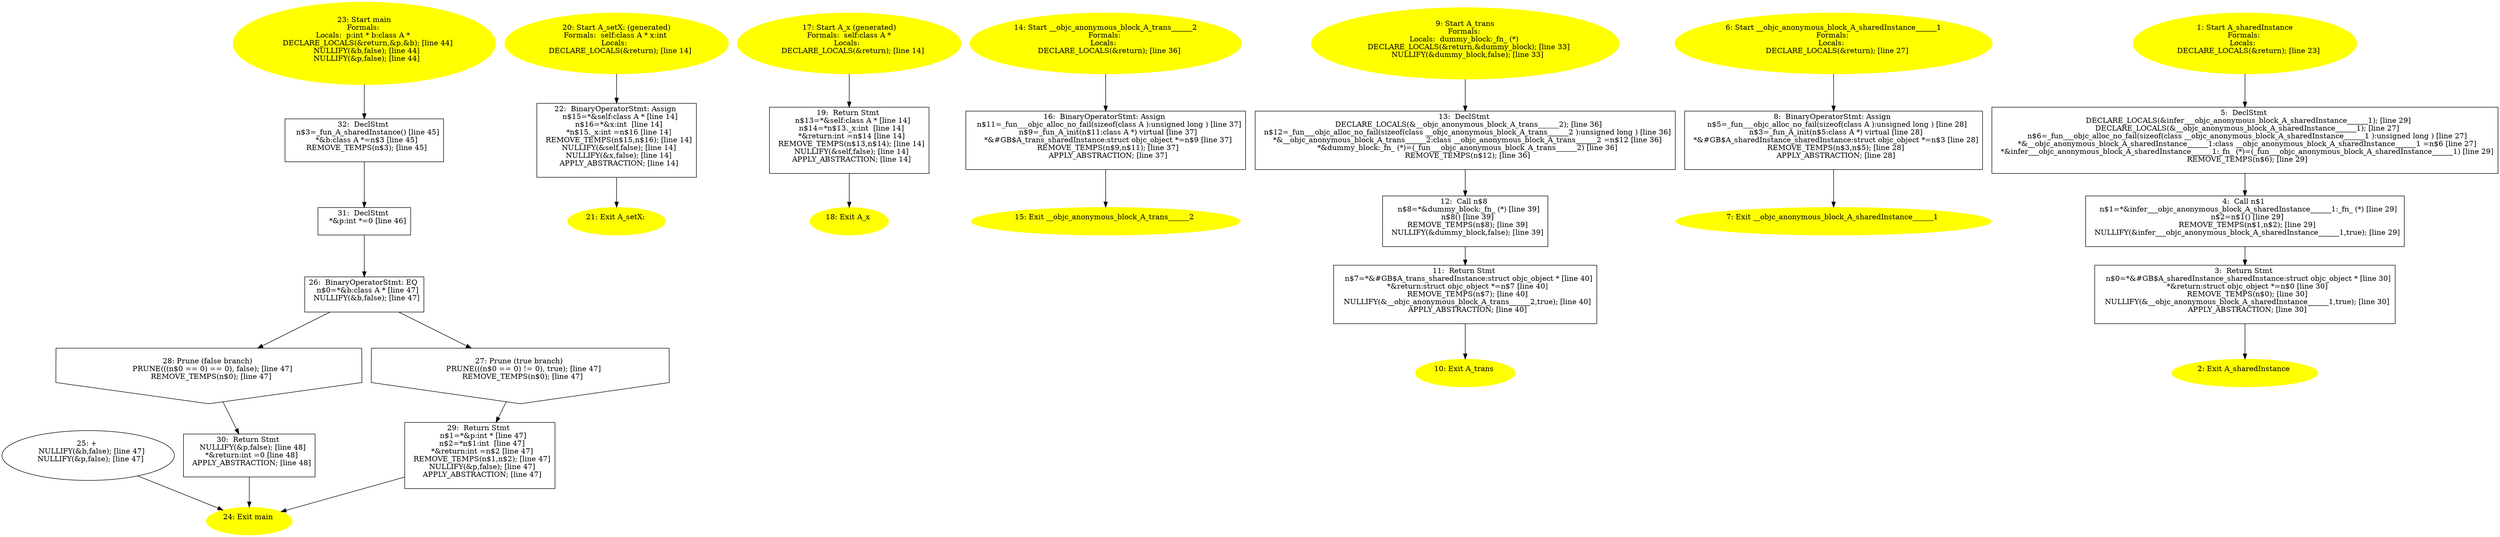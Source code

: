 digraph iCFG {
32 [label="32:  DeclStmt \n   n$3=_fun_A_sharedInstance() [line 45]\n  *&b:class A *=n$3 [line 45]\n  REMOVE_TEMPS(n$3); [line 45]\n " shape="box"]
	

	 32 -> 31 ;
31 [label="31:  DeclStmt \n   *&p:int *=0 [line 46]\n " shape="box"]
	

	 31 -> 26 ;
30 [label="30:  Return Stmt \n   NULLIFY(&p,false); [line 48]\n  *&return:int =0 [line 48]\n  APPLY_ABSTRACTION; [line 48]\n " shape="box"]
	

	 30 -> 24 ;
29 [label="29:  Return Stmt \n   n$1=*&p:int * [line 47]\n  n$2=*n$1:int  [line 47]\n  *&return:int =n$2 [line 47]\n  REMOVE_TEMPS(n$1,n$2); [line 47]\n  NULLIFY(&p,false); [line 47]\n  APPLY_ABSTRACTION; [line 47]\n " shape="box"]
	

	 29 -> 24 ;
28 [label="28: Prune (false branch) \n   PRUNE(((n$0 == 0) == 0), false); [line 47]\n  REMOVE_TEMPS(n$0); [line 47]\n " shape="invhouse"]
	

	 28 -> 30 ;
27 [label="27: Prune (true branch) \n   PRUNE(((n$0 == 0) != 0), true); [line 47]\n  REMOVE_TEMPS(n$0); [line 47]\n " shape="invhouse"]
	

	 27 -> 29 ;
26 [label="26:  BinaryOperatorStmt: EQ \n   n$0=*&b:class A * [line 47]\n  NULLIFY(&b,false); [line 47]\n " shape="box"]
	

	 26 -> 27 ;
	 26 -> 28 ;
25 [label="25: + \n   NULLIFY(&b,false); [line 47]\n  NULLIFY(&p,false); [line 47]\n " ]
	

	 25 -> 24 ;
24 [label="24: Exit main \n  " color=yellow style=filled]
	

23 [label="23: Start main\nFormals: \nLocals:  p:int * b:class A * \n   DECLARE_LOCALS(&return,&p,&b); [line 44]\n  NULLIFY(&b,false); [line 44]\n  NULLIFY(&p,false); [line 44]\n " color=yellow style=filled]
	

	 23 -> 32 ;
22 [label="22:  BinaryOperatorStmt: Assign \n   n$15=*&self:class A * [line 14]\n  n$16=*&x:int  [line 14]\n  *n$15._x:int =n$16 [line 14]\n  REMOVE_TEMPS(n$15,n$16); [line 14]\n  NULLIFY(&self,false); [line 14]\n  NULLIFY(&x,false); [line 14]\n  APPLY_ABSTRACTION; [line 14]\n " shape="box"]
	

	 22 -> 21 ;
21 [label="21: Exit A_setX: \n  " color=yellow style=filled]
	

20 [label="20: Start A_setX: (generated)\nFormals:  self:class A * x:int \nLocals:  \n   DECLARE_LOCALS(&return); [line 14]\n " color=yellow style=filled]
	

	 20 -> 22 ;
19 [label="19:  Return Stmt \n   n$13=*&self:class A * [line 14]\n  n$14=*n$13._x:int  [line 14]\n  *&return:int =n$14 [line 14]\n  REMOVE_TEMPS(n$13,n$14); [line 14]\n  NULLIFY(&self,false); [line 14]\n  APPLY_ABSTRACTION; [line 14]\n " shape="box"]
	

	 19 -> 18 ;
18 [label="18: Exit A_x \n  " color=yellow style=filled]
	

17 [label="17: Start A_x (generated)\nFormals:  self:class A *\nLocals:  \n   DECLARE_LOCALS(&return); [line 14]\n " color=yellow style=filled]
	

	 17 -> 19 ;
16 [label="16:  BinaryOperatorStmt: Assign \n   n$11=_fun___objc_alloc_no_fail(sizeof(class A ):unsigned long ) [line 37]\n  n$9=_fun_A_init(n$11:class A *) virtual [line 37]\n  *&#GB$A_trans_sharedInstance:struct objc_object *=n$9 [line 37]\n  REMOVE_TEMPS(n$9,n$11); [line 37]\n  APPLY_ABSTRACTION; [line 37]\n " shape="box"]
	

	 16 -> 15 ;
15 [label="15: Exit __objc_anonymous_block_A_trans______2 \n  " color=yellow style=filled]
	

14 [label="14: Start __objc_anonymous_block_A_trans______2\nFormals: \nLocals:  \n   DECLARE_LOCALS(&return); [line 36]\n " color=yellow style=filled]
	

	 14 -> 16 ;
13 [label="13:  DeclStmt \n   DECLARE_LOCALS(&__objc_anonymous_block_A_trans______2); [line 36]\n  n$12=_fun___objc_alloc_no_fail(sizeof(class __objc_anonymous_block_A_trans______2 ):unsigned long ) [line 36]\n  *&__objc_anonymous_block_A_trans______2:class __objc_anonymous_block_A_trans______2 =n$12 [line 36]\n  *&dummy_block:_fn_ (*)=(_fun___objc_anonymous_block_A_trans______2) [line 36]\n  REMOVE_TEMPS(n$12); [line 36]\n " shape="box"]
	

	 13 -> 12 ;
12 [label="12:  Call n$8 \n   n$8=*&dummy_block:_fn_ (*) [line 39]\n  n$8() [line 39]\n  REMOVE_TEMPS(n$8); [line 39]\n  NULLIFY(&dummy_block,false); [line 39]\n " shape="box"]
	

	 12 -> 11 ;
11 [label="11:  Return Stmt \n   n$7=*&#GB$A_trans_sharedInstance:struct objc_object * [line 40]\n  *&return:struct objc_object *=n$7 [line 40]\n  REMOVE_TEMPS(n$7); [line 40]\n  NULLIFY(&__objc_anonymous_block_A_trans______2,true); [line 40]\n  APPLY_ABSTRACTION; [line 40]\n " shape="box"]
	

	 11 -> 10 ;
10 [label="10: Exit A_trans \n  " color=yellow style=filled]
	

9 [label="9: Start A_trans\nFormals: \nLocals:  dummy_block:_fn_ (*) \n   DECLARE_LOCALS(&return,&dummy_block); [line 33]\n  NULLIFY(&dummy_block,false); [line 33]\n " color=yellow style=filled]
	

	 9 -> 13 ;
8 [label="8:  BinaryOperatorStmt: Assign \n   n$5=_fun___objc_alloc_no_fail(sizeof(class A ):unsigned long ) [line 28]\n  n$3=_fun_A_init(n$5:class A *) virtual [line 28]\n  *&#GB$A_sharedInstance_sharedInstance:struct objc_object *=n$3 [line 28]\n  REMOVE_TEMPS(n$3,n$5); [line 28]\n  APPLY_ABSTRACTION; [line 28]\n " shape="box"]
	

	 8 -> 7 ;
7 [label="7: Exit __objc_anonymous_block_A_sharedInstance______1 \n  " color=yellow style=filled]
	

6 [label="6: Start __objc_anonymous_block_A_sharedInstance______1\nFormals: \nLocals:  \n   DECLARE_LOCALS(&return); [line 27]\n " color=yellow style=filled]
	

	 6 -> 8 ;
5 [label="5:  DeclStmt \n   DECLARE_LOCALS(&infer___objc_anonymous_block_A_sharedInstance______1); [line 29]\n  DECLARE_LOCALS(&__objc_anonymous_block_A_sharedInstance______1); [line 27]\n  n$6=_fun___objc_alloc_no_fail(sizeof(class __objc_anonymous_block_A_sharedInstance______1 ):unsigned long ) [line 27]\n  *&__objc_anonymous_block_A_sharedInstance______1:class __objc_anonymous_block_A_sharedInstance______1 =n$6 [line 27]\n  *&infer___objc_anonymous_block_A_sharedInstance______1:_fn_ (*)=(_fun___objc_anonymous_block_A_sharedInstance______1) [line 29]\n  REMOVE_TEMPS(n$6); [line 29]\n " shape="box"]
	

	 5 -> 4 ;
4 [label="4:  Call n$1 \n   n$1=*&infer___objc_anonymous_block_A_sharedInstance______1:_fn_ (*) [line 29]\n  n$2=n$1() [line 29]\n  REMOVE_TEMPS(n$1,n$2); [line 29]\n  NULLIFY(&infer___objc_anonymous_block_A_sharedInstance______1,true); [line 29]\n " shape="box"]
	

	 4 -> 3 ;
3 [label="3:  Return Stmt \n   n$0=*&#GB$A_sharedInstance_sharedInstance:struct objc_object * [line 30]\n  *&return:struct objc_object *=n$0 [line 30]\n  REMOVE_TEMPS(n$0); [line 30]\n  NULLIFY(&__objc_anonymous_block_A_sharedInstance______1,true); [line 30]\n  APPLY_ABSTRACTION; [line 30]\n " shape="box"]
	

	 3 -> 2 ;
2 [label="2: Exit A_sharedInstance \n  " color=yellow style=filled]
	

1 [label="1: Start A_sharedInstance\nFormals: \nLocals:  \n   DECLARE_LOCALS(&return); [line 23]\n " color=yellow style=filled]
	

	 1 -> 5 ;
}
